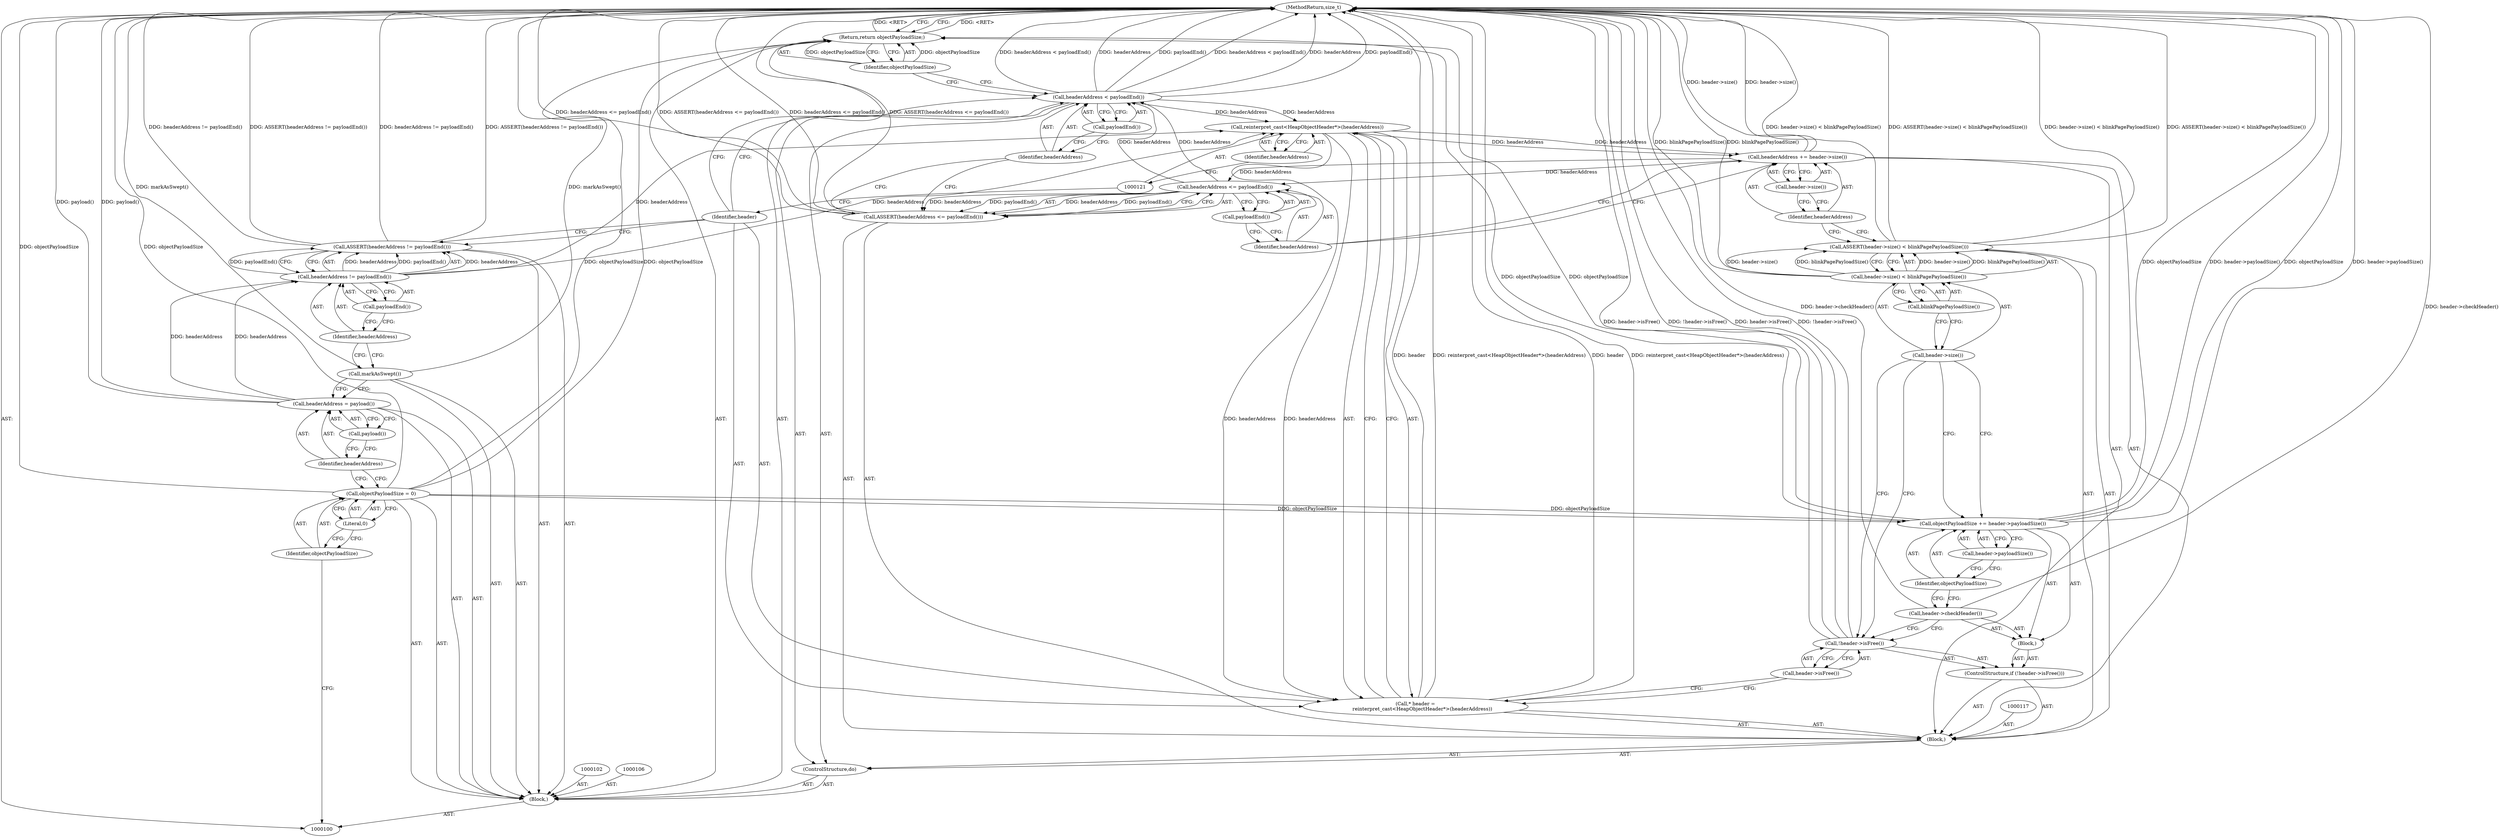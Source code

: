 digraph "0_Chrome_0749ec24fae74ec32d0567eef0e5ec43c84dbcb9_8" {
"1000147" [label="(MethodReturn,size_t)"];
"1000101" [label="(Block,)"];
"1000127" [label="(Call,header->checkHeader())"];
"1000130" [label="(Call,header->payloadSize())"];
"1000128" [label="(Call,objectPayloadSize += header->payloadSize())"];
"1000129" [label="(Identifier,objectPayloadSize)"];
"1000132" [label="(Call,header->size() < blinkPagePayloadSize())"];
"1000133" [label="(Call,header->size())"];
"1000134" [label="(Call,blinkPagePayloadSize())"];
"1000131" [label="(Call,ASSERT(header->size() < blinkPagePayloadSize()))"];
"1000137" [label="(Call,header->size())"];
"1000135" [label="(Call,headerAddress += header->size())"];
"1000136" [label="(Identifier,headerAddress)"];
"1000139" [label="(Call,headerAddress <= payloadEnd())"];
"1000140" [label="(Identifier,headerAddress)"];
"1000141" [label="(Call,payloadEnd())"];
"1000138" [label="(Call,ASSERT(headerAddress <= payloadEnd()))"];
"1000142" [label="(Call,headerAddress < payloadEnd())"];
"1000143" [label="(Identifier,headerAddress)"];
"1000144" [label="(Call,payloadEnd())"];
"1000145" [label="(Return,return objectPayloadSize;)"];
"1000146" [label="(Identifier,objectPayloadSize)"];
"1000105" [label="(Literal,0)"];
"1000103" [label="(Call,objectPayloadSize = 0)"];
"1000104" [label="(Identifier,objectPayloadSize)"];
"1000107" [label="(Call,headerAddress = payload())"];
"1000108" [label="(Identifier,headerAddress)"];
"1000109" [label="(Call,payload())"];
"1000110" [label="(Call,markAsSwept())"];
"1000111" [label="(Call,ASSERT(headerAddress != payloadEnd()))"];
"1000114" [label="(Call,payloadEnd())"];
"1000112" [label="(Call,headerAddress != payloadEnd())"];
"1000113" [label="(Identifier,headerAddress)"];
"1000115" [label="(ControlStructure,do)"];
"1000118" [label="(Call,* header =\n         reinterpret_cast<HeapObjectHeader*>(headerAddress))"];
"1000119" [label="(Identifier,header)"];
"1000116" [label="(Block,)"];
"1000122" [label="(Identifier,headerAddress)"];
"1000120" [label="(Call,reinterpret_cast<HeapObjectHeader*>(headerAddress))"];
"1000125" [label="(Call,header->isFree())"];
"1000126" [label="(Block,)"];
"1000123" [label="(ControlStructure,if (!header->isFree()))"];
"1000124" [label="(Call,!header->isFree())"];
"1000147" -> "1000100"  [label="AST: "];
"1000147" -> "1000145"  [label="CFG: "];
"1000145" -> "1000147"  [label="DDG: <RET>"];
"1000128" -> "1000147"  [label="DDG: header->payloadSize()"];
"1000128" -> "1000147"  [label="DDG: objectPayloadSize"];
"1000142" -> "1000147"  [label="DDG: headerAddress < payloadEnd()"];
"1000142" -> "1000147"  [label="DDG: headerAddress"];
"1000142" -> "1000147"  [label="DDG: payloadEnd()"];
"1000124" -> "1000147"  [label="DDG: header->isFree()"];
"1000124" -> "1000147"  [label="DDG: !header->isFree()"];
"1000103" -> "1000147"  [label="DDG: objectPayloadSize"];
"1000127" -> "1000147"  [label="DDG: header->checkHeader()"];
"1000111" -> "1000147"  [label="DDG: headerAddress != payloadEnd()"];
"1000111" -> "1000147"  [label="DDG: ASSERT(headerAddress != payloadEnd())"];
"1000118" -> "1000147"  [label="DDG: header"];
"1000118" -> "1000147"  [label="DDG: reinterpret_cast<HeapObjectHeader*>(headerAddress)"];
"1000131" -> "1000147"  [label="DDG: header->size() < blinkPagePayloadSize()"];
"1000131" -> "1000147"  [label="DDG: ASSERT(header->size() < blinkPagePayloadSize())"];
"1000138" -> "1000147"  [label="DDG: headerAddress <= payloadEnd()"];
"1000138" -> "1000147"  [label="DDG: ASSERT(headerAddress <= payloadEnd())"];
"1000132" -> "1000147"  [label="DDG: blinkPagePayloadSize()"];
"1000110" -> "1000147"  [label="DDG: markAsSwept()"];
"1000135" -> "1000147"  [label="DDG: header->size()"];
"1000107" -> "1000147"  [label="DDG: payload()"];
"1000101" -> "1000100"  [label="AST: "];
"1000102" -> "1000101"  [label="AST: "];
"1000103" -> "1000101"  [label="AST: "];
"1000106" -> "1000101"  [label="AST: "];
"1000107" -> "1000101"  [label="AST: "];
"1000110" -> "1000101"  [label="AST: "];
"1000111" -> "1000101"  [label="AST: "];
"1000115" -> "1000101"  [label="AST: "];
"1000145" -> "1000101"  [label="AST: "];
"1000127" -> "1000126"  [label="AST: "];
"1000127" -> "1000124"  [label="CFG: "];
"1000129" -> "1000127"  [label="CFG: "];
"1000127" -> "1000147"  [label="DDG: header->checkHeader()"];
"1000130" -> "1000128"  [label="AST: "];
"1000130" -> "1000129"  [label="CFG: "];
"1000128" -> "1000130"  [label="CFG: "];
"1000128" -> "1000126"  [label="AST: "];
"1000128" -> "1000130"  [label="CFG: "];
"1000129" -> "1000128"  [label="AST: "];
"1000130" -> "1000128"  [label="AST: "];
"1000133" -> "1000128"  [label="CFG: "];
"1000128" -> "1000147"  [label="DDG: header->payloadSize()"];
"1000128" -> "1000147"  [label="DDG: objectPayloadSize"];
"1000103" -> "1000128"  [label="DDG: objectPayloadSize"];
"1000128" -> "1000145"  [label="DDG: objectPayloadSize"];
"1000129" -> "1000128"  [label="AST: "];
"1000129" -> "1000127"  [label="CFG: "];
"1000130" -> "1000129"  [label="CFG: "];
"1000132" -> "1000131"  [label="AST: "];
"1000132" -> "1000134"  [label="CFG: "];
"1000133" -> "1000132"  [label="AST: "];
"1000134" -> "1000132"  [label="AST: "];
"1000131" -> "1000132"  [label="CFG: "];
"1000132" -> "1000147"  [label="DDG: blinkPagePayloadSize()"];
"1000132" -> "1000131"  [label="DDG: header->size()"];
"1000132" -> "1000131"  [label="DDG: blinkPagePayloadSize()"];
"1000133" -> "1000132"  [label="AST: "];
"1000133" -> "1000128"  [label="CFG: "];
"1000133" -> "1000124"  [label="CFG: "];
"1000134" -> "1000133"  [label="CFG: "];
"1000134" -> "1000132"  [label="AST: "];
"1000134" -> "1000133"  [label="CFG: "];
"1000132" -> "1000134"  [label="CFG: "];
"1000131" -> "1000116"  [label="AST: "];
"1000131" -> "1000132"  [label="CFG: "];
"1000132" -> "1000131"  [label="AST: "];
"1000136" -> "1000131"  [label="CFG: "];
"1000131" -> "1000147"  [label="DDG: header->size() < blinkPagePayloadSize()"];
"1000131" -> "1000147"  [label="DDG: ASSERT(header->size() < blinkPagePayloadSize())"];
"1000132" -> "1000131"  [label="DDG: header->size()"];
"1000132" -> "1000131"  [label="DDG: blinkPagePayloadSize()"];
"1000137" -> "1000135"  [label="AST: "];
"1000137" -> "1000136"  [label="CFG: "];
"1000135" -> "1000137"  [label="CFG: "];
"1000135" -> "1000116"  [label="AST: "];
"1000135" -> "1000137"  [label="CFG: "];
"1000136" -> "1000135"  [label="AST: "];
"1000137" -> "1000135"  [label="AST: "];
"1000140" -> "1000135"  [label="CFG: "];
"1000135" -> "1000147"  [label="DDG: header->size()"];
"1000120" -> "1000135"  [label="DDG: headerAddress"];
"1000135" -> "1000139"  [label="DDG: headerAddress"];
"1000136" -> "1000135"  [label="AST: "];
"1000136" -> "1000131"  [label="CFG: "];
"1000137" -> "1000136"  [label="CFG: "];
"1000139" -> "1000138"  [label="AST: "];
"1000139" -> "1000141"  [label="CFG: "];
"1000140" -> "1000139"  [label="AST: "];
"1000141" -> "1000139"  [label="AST: "];
"1000138" -> "1000139"  [label="CFG: "];
"1000139" -> "1000138"  [label="DDG: headerAddress"];
"1000139" -> "1000138"  [label="DDG: payloadEnd()"];
"1000135" -> "1000139"  [label="DDG: headerAddress"];
"1000139" -> "1000142"  [label="DDG: headerAddress"];
"1000140" -> "1000139"  [label="AST: "];
"1000140" -> "1000135"  [label="CFG: "];
"1000141" -> "1000140"  [label="CFG: "];
"1000141" -> "1000139"  [label="AST: "];
"1000141" -> "1000140"  [label="CFG: "];
"1000139" -> "1000141"  [label="CFG: "];
"1000138" -> "1000116"  [label="AST: "];
"1000138" -> "1000139"  [label="CFG: "];
"1000139" -> "1000138"  [label="AST: "];
"1000143" -> "1000138"  [label="CFG: "];
"1000138" -> "1000147"  [label="DDG: headerAddress <= payloadEnd()"];
"1000138" -> "1000147"  [label="DDG: ASSERT(headerAddress <= payloadEnd())"];
"1000139" -> "1000138"  [label="DDG: headerAddress"];
"1000139" -> "1000138"  [label="DDG: payloadEnd()"];
"1000142" -> "1000115"  [label="AST: "];
"1000142" -> "1000144"  [label="CFG: "];
"1000143" -> "1000142"  [label="AST: "];
"1000144" -> "1000142"  [label="AST: "];
"1000119" -> "1000142"  [label="CFG: "];
"1000146" -> "1000142"  [label="CFG: "];
"1000142" -> "1000147"  [label="DDG: headerAddress < payloadEnd()"];
"1000142" -> "1000147"  [label="DDG: headerAddress"];
"1000142" -> "1000147"  [label="DDG: payloadEnd()"];
"1000142" -> "1000120"  [label="DDG: headerAddress"];
"1000139" -> "1000142"  [label="DDG: headerAddress"];
"1000143" -> "1000142"  [label="AST: "];
"1000143" -> "1000138"  [label="CFG: "];
"1000144" -> "1000143"  [label="CFG: "];
"1000144" -> "1000142"  [label="AST: "];
"1000144" -> "1000143"  [label="CFG: "];
"1000142" -> "1000144"  [label="CFG: "];
"1000145" -> "1000101"  [label="AST: "];
"1000145" -> "1000146"  [label="CFG: "];
"1000146" -> "1000145"  [label="AST: "];
"1000147" -> "1000145"  [label="CFG: "];
"1000145" -> "1000147"  [label="DDG: <RET>"];
"1000146" -> "1000145"  [label="DDG: objectPayloadSize"];
"1000103" -> "1000145"  [label="DDG: objectPayloadSize"];
"1000128" -> "1000145"  [label="DDG: objectPayloadSize"];
"1000146" -> "1000145"  [label="AST: "];
"1000146" -> "1000142"  [label="CFG: "];
"1000145" -> "1000146"  [label="CFG: "];
"1000146" -> "1000145"  [label="DDG: objectPayloadSize"];
"1000105" -> "1000103"  [label="AST: "];
"1000105" -> "1000104"  [label="CFG: "];
"1000103" -> "1000105"  [label="CFG: "];
"1000103" -> "1000101"  [label="AST: "];
"1000103" -> "1000105"  [label="CFG: "];
"1000104" -> "1000103"  [label="AST: "];
"1000105" -> "1000103"  [label="AST: "];
"1000108" -> "1000103"  [label="CFG: "];
"1000103" -> "1000147"  [label="DDG: objectPayloadSize"];
"1000103" -> "1000128"  [label="DDG: objectPayloadSize"];
"1000103" -> "1000145"  [label="DDG: objectPayloadSize"];
"1000104" -> "1000103"  [label="AST: "];
"1000104" -> "1000100"  [label="CFG: "];
"1000105" -> "1000104"  [label="CFG: "];
"1000107" -> "1000101"  [label="AST: "];
"1000107" -> "1000109"  [label="CFG: "];
"1000108" -> "1000107"  [label="AST: "];
"1000109" -> "1000107"  [label="AST: "];
"1000110" -> "1000107"  [label="CFG: "];
"1000107" -> "1000147"  [label="DDG: payload()"];
"1000107" -> "1000112"  [label="DDG: headerAddress"];
"1000108" -> "1000107"  [label="AST: "];
"1000108" -> "1000103"  [label="CFG: "];
"1000109" -> "1000108"  [label="CFG: "];
"1000109" -> "1000107"  [label="AST: "];
"1000109" -> "1000108"  [label="CFG: "];
"1000107" -> "1000109"  [label="CFG: "];
"1000110" -> "1000101"  [label="AST: "];
"1000110" -> "1000107"  [label="CFG: "];
"1000113" -> "1000110"  [label="CFG: "];
"1000110" -> "1000147"  [label="DDG: markAsSwept()"];
"1000111" -> "1000101"  [label="AST: "];
"1000111" -> "1000112"  [label="CFG: "];
"1000112" -> "1000111"  [label="AST: "];
"1000119" -> "1000111"  [label="CFG: "];
"1000111" -> "1000147"  [label="DDG: headerAddress != payloadEnd()"];
"1000111" -> "1000147"  [label="DDG: ASSERT(headerAddress != payloadEnd())"];
"1000112" -> "1000111"  [label="DDG: headerAddress"];
"1000112" -> "1000111"  [label="DDG: payloadEnd()"];
"1000114" -> "1000112"  [label="AST: "];
"1000114" -> "1000113"  [label="CFG: "];
"1000112" -> "1000114"  [label="CFG: "];
"1000112" -> "1000111"  [label="AST: "];
"1000112" -> "1000114"  [label="CFG: "];
"1000113" -> "1000112"  [label="AST: "];
"1000114" -> "1000112"  [label="AST: "];
"1000111" -> "1000112"  [label="CFG: "];
"1000112" -> "1000111"  [label="DDG: headerAddress"];
"1000112" -> "1000111"  [label="DDG: payloadEnd()"];
"1000107" -> "1000112"  [label="DDG: headerAddress"];
"1000112" -> "1000120"  [label="DDG: headerAddress"];
"1000113" -> "1000112"  [label="AST: "];
"1000113" -> "1000110"  [label="CFG: "];
"1000114" -> "1000113"  [label="CFG: "];
"1000115" -> "1000101"  [label="AST: "];
"1000116" -> "1000115"  [label="AST: "];
"1000142" -> "1000115"  [label="AST: "];
"1000118" -> "1000116"  [label="AST: "];
"1000118" -> "1000120"  [label="CFG: "];
"1000119" -> "1000118"  [label="AST: "];
"1000120" -> "1000118"  [label="AST: "];
"1000125" -> "1000118"  [label="CFG: "];
"1000118" -> "1000147"  [label="DDG: header"];
"1000118" -> "1000147"  [label="DDG: reinterpret_cast<HeapObjectHeader*>(headerAddress)"];
"1000120" -> "1000118"  [label="DDG: headerAddress"];
"1000119" -> "1000118"  [label="AST: "];
"1000119" -> "1000142"  [label="CFG: "];
"1000119" -> "1000111"  [label="CFG: "];
"1000121" -> "1000119"  [label="CFG: "];
"1000116" -> "1000115"  [label="AST: "];
"1000117" -> "1000116"  [label="AST: "];
"1000118" -> "1000116"  [label="AST: "];
"1000123" -> "1000116"  [label="AST: "];
"1000131" -> "1000116"  [label="AST: "];
"1000135" -> "1000116"  [label="AST: "];
"1000138" -> "1000116"  [label="AST: "];
"1000122" -> "1000120"  [label="AST: "];
"1000122" -> "1000121"  [label="CFG: "];
"1000120" -> "1000122"  [label="CFG: "];
"1000120" -> "1000118"  [label="AST: "];
"1000120" -> "1000122"  [label="CFG: "];
"1000121" -> "1000120"  [label="AST: "];
"1000122" -> "1000120"  [label="AST: "];
"1000118" -> "1000120"  [label="CFG: "];
"1000120" -> "1000118"  [label="DDG: headerAddress"];
"1000112" -> "1000120"  [label="DDG: headerAddress"];
"1000142" -> "1000120"  [label="DDG: headerAddress"];
"1000120" -> "1000135"  [label="DDG: headerAddress"];
"1000125" -> "1000124"  [label="AST: "];
"1000125" -> "1000118"  [label="CFG: "];
"1000124" -> "1000125"  [label="CFG: "];
"1000126" -> "1000123"  [label="AST: "];
"1000127" -> "1000126"  [label="AST: "];
"1000128" -> "1000126"  [label="AST: "];
"1000123" -> "1000116"  [label="AST: "];
"1000124" -> "1000123"  [label="AST: "];
"1000126" -> "1000123"  [label="AST: "];
"1000124" -> "1000123"  [label="AST: "];
"1000124" -> "1000125"  [label="CFG: "];
"1000125" -> "1000124"  [label="AST: "];
"1000127" -> "1000124"  [label="CFG: "];
"1000133" -> "1000124"  [label="CFG: "];
"1000124" -> "1000147"  [label="DDG: header->isFree()"];
"1000124" -> "1000147"  [label="DDG: !header->isFree()"];
}
